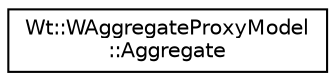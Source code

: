 digraph "Graphical Class Hierarchy"
{
 // LATEX_PDF_SIZE
  edge [fontname="Helvetica",fontsize="10",labelfontname="Helvetica",labelfontsize="10"];
  node [fontname="Helvetica",fontsize="10",shape=record];
  rankdir="LR";
  Node0 [label="Wt::WAggregateProxyModel\l::Aggregate",height=0.2,width=0.4,color="black", fillcolor="white", style="filled",URL="$structWt_1_1WAggregateProxyModel_1_1Aggregate.html",tooltip=" "];
}
